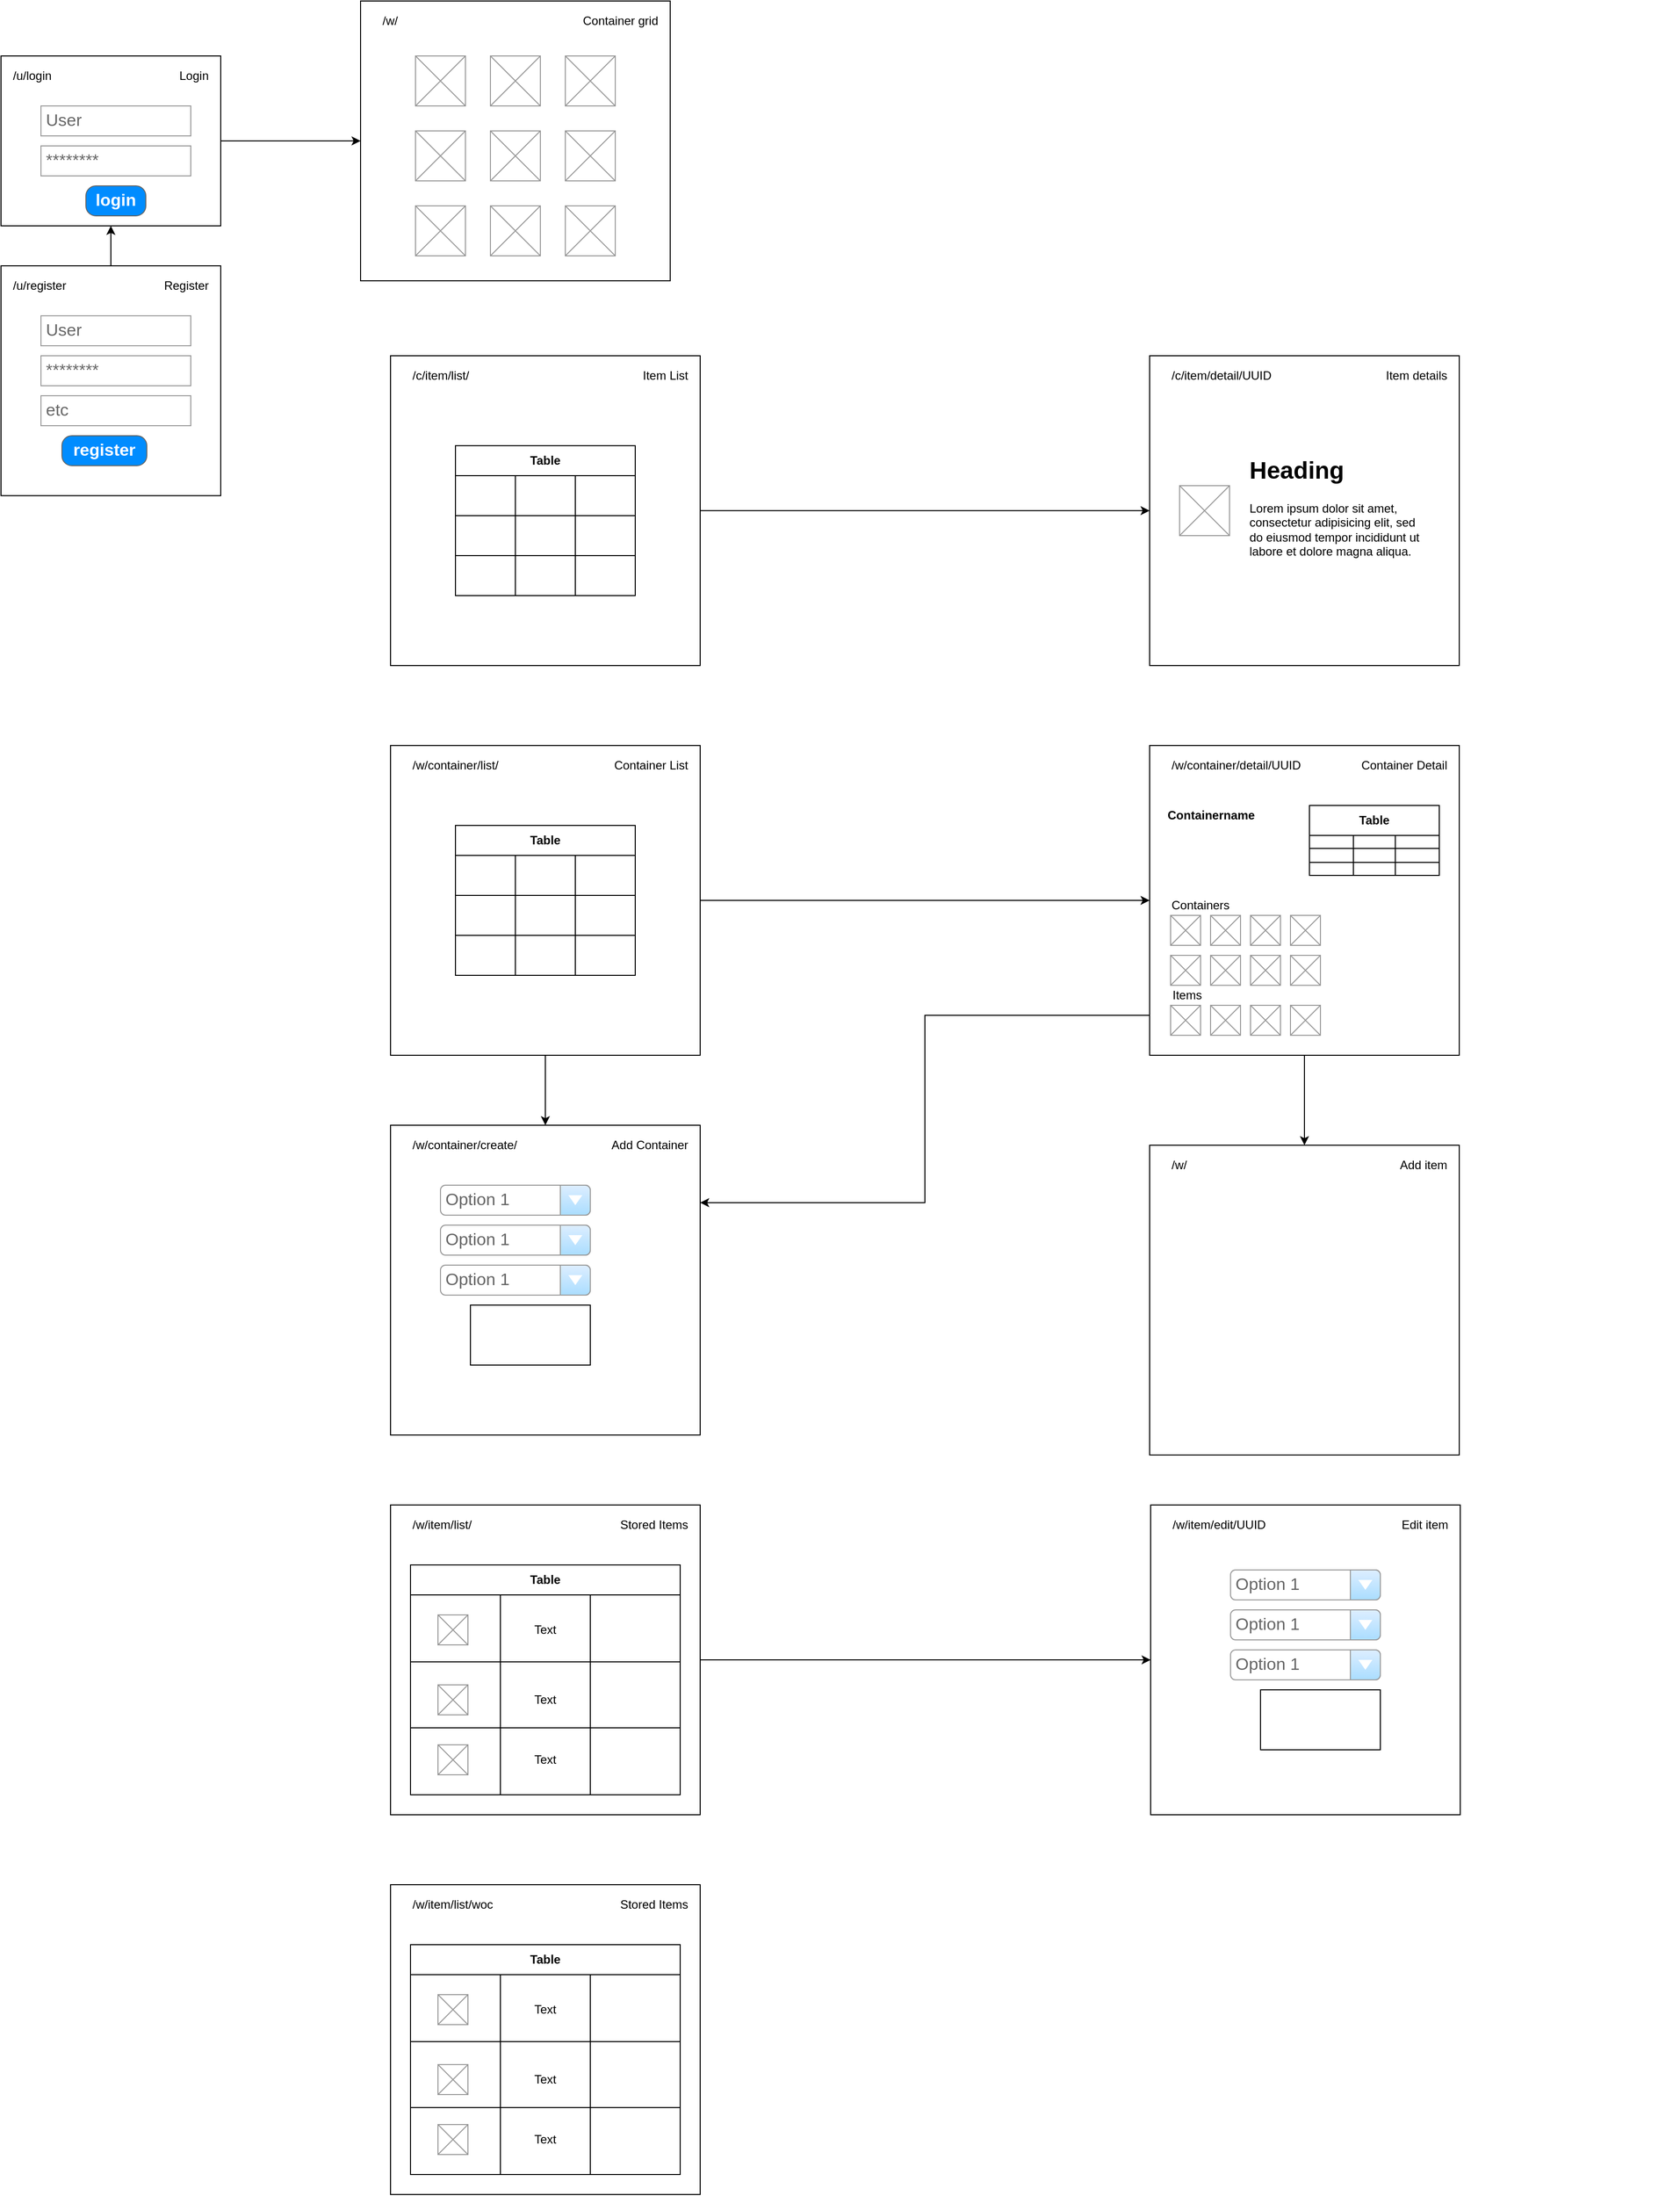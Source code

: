 <mxfile version="13.7.7" type="github">
  <diagram id="twoQJrDORvGiON3TNo8H" name="Page-1">
    <mxGraphModel dx="2749" dy="1480" grid="1" gridSize="10" guides="1" tooltips="1" connect="1" arrows="1" fold="1" page="1" pageScale="1" pageWidth="827" pageHeight="1169" math="0" shadow="0">
      <root>
        <mxCell id="0" />
        <mxCell id="1" parent="0" />
        <mxCell id="9aRCrfbuCrH0pqJFe89C-19" style="edgeStyle=orthogonalEdgeStyle;rounded=0;orthogonalLoop=1;jettySize=auto;html=1;" parent="1" source="9aRCrfbuCrH0pqJFe89C-11" target="9aRCrfbuCrH0pqJFe89C-1" edge="1">
          <mxGeometry relative="1" as="geometry" />
        </mxCell>
        <mxCell id="9aRCrfbuCrH0pqJFe89C-33" value="" style="group" parent="1" vertex="1" connectable="0">
          <mxGeometry x="70" y="210" width="220" height="170" as="geometry" />
        </mxCell>
        <mxCell id="9aRCrfbuCrH0pqJFe89C-18" value="" style="group" parent="9aRCrfbuCrH0pqJFe89C-33" vertex="1" connectable="0">
          <mxGeometry width="220" height="170" as="geometry" />
        </mxCell>
        <mxCell id="9aRCrfbuCrH0pqJFe89C-1" value="" style="rounded=0;whiteSpace=wrap;html=1;" parent="9aRCrfbuCrH0pqJFe89C-18" vertex="1">
          <mxGeometry width="220" height="170" as="geometry" />
        </mxCell>
        <mxCell id="9aRCrfbuCrH0pqJFe89C-2" value="/u/login" style="text;html=1;strokeColor=none;fillColor=none;align=left;verticalAlign=middle;whiteSpace=wrap;rounded=0;" parent="9aRCrfbuCrH0pqJFe89C-18" vertex="1">
          <mxGeometry x="10" y="10" width="40" height="20" as="geometry" />
        </mxCell>
        <mxCell id="9aRCrfbuCrH0pqJFe89C-4" value="********" style="strokeWidth=1;shadow=0;dashed=0;align=center;html=1;shape=mxgraph.mockup.forms.pwField;strokeColor=#999999;mainText=;align=left;fontColor=#666666;fontSize=17;spacingLeft=3;" parent="9aRCrfbuCrH0pqJFe89C-18" vertex="1">
          <mxGeometry x="40" y="90" width="150" height="30" as="geometry" />
        </mxCell>
        <mxCell id="9aRCrfbuCrH0pqJFe89C-9" value="login" style="strokeWidth=1;shadow=0;dashed=0;align=center;html=1;shape=mxgraph.mockup.buttons.button;strokeColor=#666666;fontColor=#ffffff;mainText=;buttonStyle=round;fontSize=17;fontStyle=1;fillColor=#008cff;whiteSpace=wrap;" parent="9aRCrfbuCrH0pqJFe89C-18" vertex="1">
          <mxGeometry x="85" y="130" width="60" height="30" as="geometry" />
        </mxCell>
        <mxCell id="9aRCrfbuCrH0pqJFe89C-10" value="User" style="strokeWidth=1;shadow=0;dashed=0;align=center;html=1;shape=mxgraph.mockup.forms.pwField;strokeColor=#999999;mainText=;align=left;fontColor=#666666;fontSize=17;spacingLeft=3;" parent="9aRCrfbuCrH0pqJFe89C-18" vertex="1">
          <mxGeometry x="40" y="50" width="150" height="30" as="geometry" />
        </mxCell>
        <mxCell id="9aRCrfbuCrH0pqJFe89C-31" value="Login" style="text;html=1;strokeColor=none;fillColor=none;align=right;verticalAlign=middle;whiteSpace=wrap;rounded=0;" parent="9aRCrfbuCrH0pqJFe89C-18" vertex="1">
          <mxGeometry x="170" y="10" width="40" height="20" as="geometry" />
        </mxCell>
        <mxCell id="9aRCrfbuCrH0pqJFe89C-35" value="" style="group" parent="1" vertex="1" connectable="0">
          <mxGeometry x="70" y="420" width="220" height="230" as="geometry" />
        </mxCell>
        <mxCell id="9aRCrfbuCrH0pqJFe89C-17" value="" style="group" parent="9aRCrfbuCrH0pqJFe89C-35" vertex="1" connectable="0">
          <mxGeometry width="220" height="230" as="geometry" />
        </mxCell>
        <mxCell id="9aRCrfbuCrH0pqJFe89C-11" value="" style="rounded=0;whiteSpace=wrap;html=1;" parent="9aRCrfbuCrH0pqJFe89C-17" vertex="1">
          <mxGeometry width="220" height="230" as="geometry" />
        </mxCell>
        <mxCell id="9aRCrfbuCrH0pqJFe89C-12" value="/u/register" style="text;html=1;strokeColor=none;fillColor=none;align=left;verticalAlign=middle;whiteSpace=wrap;rounded=0;" parent="9aRCrfbuCrH0pqJFe89C-17" vertex="1">
          <mxGeometry x="10" y="10" width="60" height="20" as="geometry" />
        </mxCell>
        <mxCell id="9aRCrfbuCrH0pqJFe89C-13" value="********" style="strokeWidth=1;shadow=0;dashed=0;align=center;html=1;shape=mxgraph.mockup.forms.pwField;strokeColor=#999999;mainText=;align=left;fontColor=#666666;fontSize=17;spacingLeft=3;" parent="9aRCrfbuCrH0pqJFe89C-17" vertex="1">
          <mxGeometry x="40" y="90" width="150" height="30" as="geometry" />
        </mxCell>
        <mxCell id="9aRCrfbuCrH0pqJFe89C-14" value="register" style="strokeWidth=1;shadow=0;dashed=0;align=center;html=1;shape=mxgraph.mockup.buttons.button;strokeColor=#666666;fontColor=#ffffff;mainText=;buttonStyle=round;fontSize=17;fontStyle=1;fillColor=#008cff;whiteSpace=wrap;" parent="9aRCrfbuCrH0pqJFe89C-17" vertex="1">
          <mxGeometry x="61" y="170" width="85" height="30" as="geometry" />
        </mxCell>
        <mxCell id="9aRCrfbuCrH0pqJFe89C-15" value="User" style="strokeWidth=1;shadow=0;dashed=0;align=center;html=1;shape=mxgraph.mockup.forms.pwField;strokeColor=#999999;mainText=;align=left;fontColor=#666666;fontSize=17;spacingLeft=3;" parent="9aRCrfbuCrH0pqJFe89C-17" vertex="1">
          <mxGeometry x="40" y="50" width="150" height="30" as="geometry" />
        </mxCell>
        <mxCell id="9aRCrfbuCrH0pqJFe89C-16" value="etc" style="strokeWidth=1;shadow=0;dashed=0;align=center;html=1;shape=mxgraph.mockup.forms.pwField;strokeColor=#999999;mainText=;align=left;fontColor=#666666;fontSize=17;spacingLeft=3;" parent="9aRCrfbuCrH0pqJFe89C-17" vertex="1">
          <mxGeometry x="40" y="130" width="150" height="30" as="geometry" />
        </mxCell>
        <mxCell id="9aRCrfbuCrH0pqJFe89C-34" value="&lt;div align=&quot;right&quot;&gt;Register&lt;/div&gt;" style="text;html=1;strokeColor=none;fillColor=none;align=right;verticalAlign=middle;whiteSpace=wrap;rounded=0;" parent="9aRCrfbuCrH0pqJFe89C-17" vertex="1">
          <mxGeometry x="170" y="10" width="40" height="20" as="geometry" />
        </mxCell>
        <mxCell id="9aRCrfbuCrH0pqJFe89C-45" style="edgeStyle=orthogonalEdgeStyle;rounded=0;orthogonalLoop=1;jettySize=auto;html=1;" parent="1" source="9aRCrfbuCrH0pqJFe89C-1" target="9aRCrfbuCrH0pqJFe89C-29" edge="1">
          <mxGeometry relative="1" as="geometry" />
        </mxCell>
        <mxCell id="PcAzc9WTRqR_sX86ZnY6-14" value="" style="group" vertex="1" connectable="0" parent="1">
          <mxGeometry x="1220" y="510" width="530" height="310" as="geometry" />
        </mxCell>
        <mxCell id="PcAzc9WTRqR_sX86ZnY6-29" value="" style="group" vertex="1" connectable="0" parent="PcAzc9WTRqR_sX86ZnY6-14">
          <mxGeometry width="310" height="310" as="geometry" />
        </mxCell>
        <mxCell id="PcAzc9WTRqR_sX86ZnY6-15" value="" style="rounded=0;whiteSpace=wrap;html=1;align=left;" vertex="1" parent="PcAzc9WTRqR_sX86ZnY6-29">
          <mxGeometry width="310" height="310" as="geometry" />
        </mxCell>
        <mxCell id="PcAzc9WTRqR_sX86ZnY6-16" value="/c/item/detail/UUID" style="text;html=1;strokeColor=none;fillColor=none;align=left;verticalAlign=middle;whiteSpace=wrap;rounded=0;" vertex="1" parent="PcAzc9WTRqR_sX86ZnY6-29">
          <mxGeometry x="20" y="10" width="130" height="20" as="geometry" />
        </mxCell>
        <mxCell id="PcAzc9WTRqR_sX86ZnY6-17" value="Item details" style="text;html=1;strokeColor=none;fillColor=none;align=right;verticalAlign=middle;whiteSpace=wrap;rounded=0;" vertex="1" parent="PcAzc9WTRqR_sX86ZnY6-29">
          <mxGeometry x="185" y="10" width="115" height="20" as="geometry" />
        </mxCell>
        <mxCell id="PcAzc9WTRqR_sX86ZnY6-26" value="" style="verticalLabelPosition=bottom;shadow=0;dashed=0;align=center;html=1;verticalAlign=top;strokeWidth=1;shape=mxgraph.mockup.graphics.simpleIcon;strokeColor=#999999;" vertex="1" parent="PcAzc9WTRqR_sX86ZnY6-29">
          <mxGeometry x="30" y="130" width="50" height="50" as="geometry" />
        </mxCell>
        <mxCell id="PcAzc9WTRqR_sX86ZnY6-27" value="&lt;h1&gt;Heading&lt;/h1&gt;&lt;p&gt;Lorem ipsum dolor sit amet, consectetur adipisicing elit, sed do eiusmod tempor incididunt ut labore et dolore magna aliqua.&lt;/p&gt;" style="text;html=1;strokeColor=none;fillColor=none;spacing=5;spacingTop=-20;whiteSpace=wrap;overflow=hidden;rounded=0;" vertex="1" parent="PcAzc9WTRqR_sX86ZnY6-29">
          <mxGeometry x="95" y="95" width="190" height="120" as="geometry" />
        </mxCell>
        <mxCell id="PcAzc9WTRqR_sX86ZnY6-28" value="" style="group;rounded=1;" vertex="1" connectable="0" parent="1">
          <mxGeometry x="460" y="510" width="310" height="310" as="geometry" />
        </mxCell>
        <mxCell id="9aRCrfbuCrH0pqJFe89C-49" value="" style="group;rounded=0;shadow=0;" parent="PcAzc9WTRqR_sX86ZnY6-28" vertex="1" connectable="0">
          <mxGeometry width="310" height="310" as="geometry" />
        </mxCell>
        <mxCell id="9aRCrfbuCrH0pqJFe89C-46" value="" style="rounded=0;whiteSpace=wrap;html=1;align=left;" parent="9aRCrfbuCrH0pqJFe89C-49" vertex="1">
          <mxGeometry width="310" height="310" as="geometry" />
        </mxCell>
        <mxCell id="9aRCrfbuCrH0pqJFe89C-47" value="/c/item/list/" style="text;html=1;strokeColor=none;fillColor=none;align=left;verticalAlign=middle;whiteSpace=wrap;rounded=0;" parent="9aRCrfbuCrH0pqJFe89C-49" vertex="1">
          <mxGeometry x="20" y="10" width="85" height="20" as="geometry" />
        </mxCell>
        <mxCell id="9aRCrfbuCrH0pqJFe89C-48" value="Item List" style="text;html=1;strokeColor=none;fillColor=none;align=right;verticalAlign=middle;whiteSpace=wrap;rounded=0;" parent="9aRCrfbuCrH0pqJFe89C-49" vertex="1">
          <mxGeometry x="185" y="10" width="115" height="20" as="geometry" />
        </mxCell>
        <mxCell id="PcAzc9WTRqR_sX86ZnY6-1" value="Table" style="shape=table;html=1;whiteSpace=wrap;startSize=30;container=1;collapsible=0;childLayout=tableLayout;fontStyle=1;align=center;" vertex="1" parent="9aRCrfbuCrH0pqJFe89C-49">
          <mxGeometry x="65" y="90" width="180" height="150" as="geometry" />
        </mxCell>
        <mxCell id="PcAzc9WTRqR_sX86ZnY6-2" value="" style="shape=partialRectangle;html=1;whiteSpace=wrap;collapsible=0;dropTarget=0;pointerEvents=0;fillColor=none;top=0;left=0;bottom=0;right=0;points=[[0,0.5],[1,0.5]];portConstraint=eastwest;" vertex="1" parent="PcAzc9WTRqR_sX86ZnY6-1">
          <mxGeometry y="30" width="180" height="40" as="geometry" />
        </mxCell>
        <mxCell id="PcAzc9WTRqR_sX86ZnY6-3" value="" style="shape=partialRectangle;html=1;whiteSpace=wrap;connectable=0;fillColor=none;top=0;left=0;bottom=0;right=0;overflow=hidden;" vertex="1" parent="PcAzc9WTRqR_sX86ZnY6-2">
          <mxGeometry width="60" height="40" as="geometry" />
        </mxCell>
        <mxCell id="PcAzc9WTRqR_sX86ZnY6-4" value="" style="shape=partialRectangle;html=1;whiteSpace=wrap;connectable=0;fillColor=none;top=0;left=0;bottom=0;right=0;overflow=hidden;" vertex="1" parent="PcAzc9WTRqR_sX86ZnY6-2">
          <mxGeometry x="60" width="60" height="40" as="geometry" />
        </mxCell>
        <mxCell id="PcAzc9WTRqR_sX86ZnY6-5" value="" style="shape=partialRectangle;html=1;whiteSpace=wrap;connectable=0;fillColor=none;top=0;left=0;bottom=0;right=0;overflow=hidden;" vertex="1" parent="PcAzc9WTRqR_sX86ZnY6-2">
          <mxGeometry x="120" width="60" height="40" as="geometry" />
        </mxCell>
        <mxCell id="PcAzc9WTRqR_sX86ZnY6-6" value="" style="shape=partialRectangle;html=1;whiteSpace=wrap;collapsible=0;dropTarget=0;pointerEvents=0;fillColor=none;top=0;left=0;bottom=0;right=0;points=[[0,0.5],[1,0.5]];portConstraint=eastwest;" vertex="1" parent="PcAzc9WTRqR_sX86ZnY6-1">
          <mxGeometry y="70" width="180" height="40" as="geometry" />
        </mxCell>
        <mxCell id="PcAzc9WTRqR_sX86ZnY6-7" value="" style="shape=partialRectangle;html=1;whiteSpace=wrap;connectable=0;fillColor=none;top=0;left=0;bottom=0;right=0;overflow=hidden;" vertex="1" parent="PcAzc9WTRqR_sX86ZnY6-6">
          <mxGeometry width="60" height="40" as="geometry" />
        </mxCell>
        <mxCell id="PcAzc9WTRqR_sX86ZnY6-8" value="" style="shape=partialRectangle;html=1;whiteSpace=wrap;connectable=0;fillColor=none;top=0;left=0;bottom=0;right=0;overflow=hidden;" vertex="1" parent="PcAzc9WTRqR_sX86ZnY6-6">
          <mxGeometry x="60" width="60" height="40" as="geometry" />
        </mxCell>
        <mxCell id="PcAzc9WTRqR_sX86ZnY6-9" value="" style="shape=partialRectangle;html=1;whiteSpace=wrap;connectable=0;fillColor=none;top=0;left=0;bottom=0;right=0;overflow=hidden;" vertex="1" parent="PcAzc9WTRqR_sX86ZnY6-6">
          <mxGeometry x="120" width="60" height="40" as="geometry" />
        </mxCell>
        <mxCell id="PcAzc9WTRqR_sX86ZnY6-10" value="" style="shape=partialRectangle;html=1;whiteSpace=wrap;collapsible=0;dropTarget=0;pointerEvents=0;fillColor=none;top=0;left=0;bottom=0;right=0;points=[[0,0.5],[1,0.5]];portConstraint=eastwest;" vertex="1" parent="PcAzc9WTRqR_sX86ZnY6-1">
          <mxGeometry y="110" width="180" height="40" as="geometry" />
        </mxCell>
        <mxCell id="PcAzc9WTRqR_sX86ZnY6-11" value="" style="shape=partialRectangle;html=1;whiteSpace=wrap;connectable=0;fillColor=none;top=0;left=0;bottom=0;right=0;overflow=hidden;" vertex="1" parent="PcAzc9WTRqR_sX86ZnY6-10">
          <mxGeometry width="60" height="40" as="geometry" />
        </mxCell>
        <mxCell id="PcAzc9WTRqR_sX86ZnY6-12" value="" style="shape=partialRectangle;html=1;whiteSpace=wrap;connectable=0;fillColor=none;top=0;left=0;bottom=0;right=0;overflow=hidden;" vertex="1" parent="PcAzc9WTRqR_sX86ZnY6-10">
          <mxGeometry x="60" width="60" height="40" as="geometry" />
        </mxCell>
        <mxCell id="PcAzc9WTRqR_sX86ZnY6-13" value="" style="shape=partialRectangle;html=1;whiteSpace=wrap;connectable=0;fillColor=none;top=0;left=0;bottom=0;right=0;overflow=hidden;" vertex="1" parent="PcAzc9WTRqR_sX86ZnY6-10">
          <mxGeometry x="120" width="60" height="40" as="geometry" />
        </mxCell>
        <mxCell id="PcAzc9WTRqR_sX86ZnY6-30" style="edgeStyle=orthogonalEdgeStyle;rounded=0;orthogonalLoop=1;jettySize=auto;html=1;" edge="1" parent="1" source="9aRCrfbuCrH0pqJFe89C-46" target="PcAzc9WTRqR_sX86ZnY6-15">
          <mxGeometry relative="1" as="geometry" />
        </mxCell>
        <mxCell id="PcAzc9WTRqR_sX86ZnY6-48" value="" style="group" vertex="1" connectable="0" parent="1">
          <mxGeometry x="460" y="900" width="310" height="310" as="geometry" />
        </mxCell>
        <mxCell id="PcAzc9WTRqR_sX86ZnY6-31" value="" style="group" vertex="1" connectable="0" parent="PcAzc9WTRqR_sX86ZnY6-48">
          <mxGeometry width="310" height="310" as="geometry" />
        </mxCell>
        <mxCell id="PcAzc9WTRqR_sX86ZnY6-32" value="" style="rounded=0;whiteSpace=wrap;html=1;align=left;" vertex="1" parent="PcAzc9WTRqR_sX86ZnY6-31">
          <mxGeometry width="310" height="310" as="geometry" />
        </mxCell>
        <mxCell id="PcAzc9WTRqR_sX86ZnY6-35" value="Table" style="shape=table;html=1;whiteSpace=wrap;startSize=30;container=1;collapsible=0;childLayout=tableLayout;fontStyle=1;align=center;" vertex="1" parent="PcAzc9WTRqR_sX86ZnY6-31">
          <mxGeometry x="65" y="80" width="180" height="150" as="geometry" />
        </mxCell>
        <mxCell id="PcAzc9WTRqR_sX86ZnY6-36" value="" style="shape=partialRectangle;html=1;whiteSpace=wrap;collapsible=0;dropTarget=0;pointerEvents=0;fillColor=none;top=0;left=0;bottom=0;right=0;points=[[0,0.5],[1,0.5]];portConstraint=eastwest;" vertex="1" parent="PcAzc9WTRqR_sX86ZnY6-35">
          <mxGeometry y="30" width="180" height="40" as="geometry" />
        </mxCell>
        <mxCell id="PcAzc9WTRqR_sX86ZnY6-37" value="" style="shape=partialRectangle;html=1;whiteSpace=wrap;connectable=0;fillColor=none;top=0;left=0;bottom=0;right=0;overflow=hidden;" vertex="1" parent="PcAzc9WTRqR_sX86ZnY6-36">
          <mxGeometry width="60" height="40" as="geometry" />
        </mxCell>
        <mxCell id="PcAzc9WTRqR_sX86ZnY6-38" value="" style="shape=partialRectangle;html=1;whiteSpace=wrap;connectable=0;fillColor=none;top=0;left=0;bottom=0;right=0;overflow=hidden;" vertex="1" parent="PcAzc9WTRqR_sX86ZnY6-36">
          <mxGeometry x="60" width="60" height="40" as="geometry" />
        </mxCell>
        <mxCell id="PcAzc9WTRqR_sX86ZnY6-39" value="" style="shape=partialRectangle;html=1;whiteSpace=wrap;connectable=0;fillColor=none;top=0;left=0;bottom=0;right=0;overflow=hidden;" vertex="1" parent="PcAzc9WTRqR_sX86ZnY6-36">
          <mxGeometry x="120" width="60" height="40" as="geometry" />
        </mxCell>
        <mxCell id="PcAzc9WTRqR_sX86ZnY6-40" value="" style="shape=partialRectangle;html=1;whiteSpace=wrap;collapsible=0;dropTarget=0;pointerEvents=0;fillColor=none;top=0;left=0;bottom=0;right=0;points=[[0,0.5],[1,0.5]];portConstraint=eastwest;" vertex="1" parent="PcAzc9WTRqR_sX86ZnY6-35">
          <mxGeometry y="70" width="180" height="40" as="geometry" />
        </mxCell>
        <mxCell id="PcAzc9WTRqR_sX86ZnY6-41" value="" style="shape=partialRectangle;html=1;whiteSpace=wrap;connectable=0;fillColor=none;top=0;left=0;bottom=0;right=0;overflow=hidden;" vertex="1" parent="PcAzc9WTRqR_sX86ZnY6-40">
          <mxGeometry width="60" height="40" as="geometry" />
        </mxCell>
        <mxCell id="PcAzc9WTRqR_sX86ZnY6-42" value="" style="shape=partialRectangle;html=1;whiteSpace=wrap;connectable=0;fillColor=none;top=0;left=0;bottom=0;right=0;overflow=hidden;" vertex="1" parent="PcAzc9WTRqR_sX86ZnY6-40">
          <mxGeometry x="60" width="60" height="40" as="geometry" />
        </mxCell>
        <mxCell id="PcAzc9WTRqR_sX86ZnY6-43" value="" style="shape=partialRectangle;html=1;whiteSpace=wrap;connectable=0;fillColor=none;top=0;left=0;bottom=0;right=0;overflow=hidden;" vertex="1" parent="PcAzc9WTRqR_sX86ZnY6-40">
          <mxGeometry x="120" width="60" height="40" as="geometry" />
        </mxCell>
        <mxCell id="PcAzc9WTRqR_sX86ZnY6-44" value="" style="shape=partialRectangle;html=1;whiteSpace=wrap;collapsible=0;dropTarget=0;pointerEvents=0;fillColor=none;top=0;left=0;bottom=0;right=0;points=[[0,0.5],[1,0.5]];portConstraint=eastwest;" vertex="1" parent="PcAzc9WTRqR_sX86ZnY6-35">
          <mxGeometry y="110" width="180" height="40" as="geometry" />
        </mxCell>
        <mxCell id="PcAzc9WTRqR_sX86ZnY6-45" value="" style="shape=partialRectangle;html=1;whiteSpace=wrap;connectable=0;fillColor=none;top=0;left=0;bottom=0;right=0;overflow=hidden;" vertex="1" parent="PcAzc9WTRqR_sX86ZnY6-44">
          <mxGeometry width="60" height="40" as="geometry" />
        </mxCell>
        <mxCell id="PcAzc9WTRqR_sX86ZnY6-46" value="" style="shape=partialRectangle;html=1;whiteSpace=wrap;connectable=0;fillColor=none;top=0;left=0;bottom=0;right=0;overflow=hidden;" vertex="1" parent="PcAzc9WTRqR_sX86ZnY6-44">
          <mxGeometry x="60" width="60" height="40" as="geometry" />
        </mxCell>
        <mxCell id="PcAzc9WTRqR_sX86ZnY6-47" value="" style="shape=partialRectangle;html=1;whiteSpace=wrap;connectable=0;fillColor=none;top=0;left=0;bottom=0;right=0;overflow=hidden;" vertex="1" parent="PcAzc9WTRqR_sX86ZnY6-44">
          <mxGeometry x="120" width="60" height="40" as="geometry" />
        </mxCell>
        <mxCell id="PcAzc9WTRqR_sX86ZnY6-33" value="/w/container/list/" style="text;html=1;strokeColor=none;fillColor=none;align=left;verticalAlign=middle;whiteSpace=wrap;rounded=0;" vertex="1" parent="PcAzc9WTRqR_sX86ZnY6-31">
          <mxGeometry x="20" y="10" width="130" height="20" as="geometry" />
        </mxCell>
        <mxCell id="PcAzc9WTRqR_sX86ZnY6-34" value="Container List" style="text;html=1;strokeColor=none;fillColor=none;align=right;verticalAlign=middle;whiteSpace=wrap;rounded=0;" vertex="1" parent="PcAzc9WTRqR_sX86ZnY6-31">
          <mxGeometry x="185" y="10" width="115" height="20" as="geometry" />
        </mxCell>
        <mxCell id="PcAzc9WTRqR_sX86ZnY6-49" value="" style="group" vertex="1" connectable="0" parent="1">
          <mxGeometry x="1220" y="900" width="375" height="310" as="geometry" />
        </mxCell>
        <mxCell id="PcAzc9WTRqR_sX86ZnY6-50" value="" style="rounded=0;whiteSpace=wrap;html=1;align=left;" vertex="1" parent="PcAzc9WTRqR_sX86ZnY6-49">
          <mxGeometry width="310" height="310" as="geometry" />
        </mxCell>
        <mxCell id="PcAzc9WTRqR_sX86ZnY6-68" value="Table" style="shape=table;html=1;whiteSpace=wrap;startSize=30;container=1;collapsible=0;childLayout=tableLayout;fontStyle=1;align=center;" vertex="1" parent="PcAzc9WTRqR_sX86ZnY6-49">
          <mxGeometry x="160" y="60" width="130" height="70" as="geometry" />
        </mxCell>
        <mxCell id="PcAzc9WTRqR_sX86ZnY6-69" value="" style="shape=partialRectangle;html=1;whiteSpace=wrap;collapsible=0;dropTarget=0;pointerEvents=0;fillColor=none;top=0;left=0;bottom=0;right=0;points=[[0,0.5],[1,0.5]];portConstraint=eastwest;" vertex="1" parent="PcAzc9WTRqR_sX86ZnY6-68">
          <mxGeometry y="30" width="130" height="13" as="geometry" />
        </mxCell>
        <mxCell id="PcAzc9WTRqR_sX86ZnY6-70" value="" style="shape=partialRectangle;html=1;whiteSpace=wrap;connectable=0;fillColor=none;top=0;left=0;bottom=0;right=0;overflow=hidden;" vertex="1" parent="PcAzc9WTRqR_sX86ZnY6-69">
          <mxGeometry width="44" height="13" as="geometry" />
        </mxCell>
        <mxCell id="PcAzc9WTRqR_sX86ZnY6-71" value="" style="shape=partialRectangle;html=1;whiteSpace=wrap;connectable=0;fillColor=none;top=0;left=0;bottom=0;right=0;overflow=hidden;" vertex="1" parent="PcAzc9WTRqR_sX86ZnY6-69">
          <mxGeometry x="44" width="42" height="13" as="geometry" />
        </mxCell>
        <mxCell id="PcAzc9WTRqR_sX86ZnY6-72" value="" style="shape=partialRectangle;html=1;whiteSpace=wrap;connectable=0;fillColor=none;top=0;left=0;bottom=0;right=0;overflow=hidden;" vertex="1" parent="PcAzc9WTRqR_sX86ZnY6-69">
          <mxGeometry x="86" width="44" height="13" as="geometry" />
        </mxCell>
        <mxCell id="PcAzc9WTRqR_sX86ZnY6-73" value="" style="shape=partialRectangle;html=1;whiteSpace=wrap;collapsible=0;dropTarget=0;pointerEvents=0;fillColor=none;top=0;left=0;bottom=0;right=0;points=[[0,0.5],[1,0.5]];portConstraint=eastwest;" vertex="1" parent="PcAzc9WTRqR_sX86ZnY6-68">
          <mxGeometry y="43" width="130" height="14" as="geometry" />
        </mxCell>
        <mxCell id="PcAzc9WTRqR_sX86ZnY6-74" value="" style="shape=partialRectangle;html=1;whiteSpace=wrap;connectable=0;fillColor=none;top=0;left=0;bottom=0;right=0;overflow=hidden;" vertex="1" parent="PcAzc9WTRqR_sX86ZnY6-73">
          <mxGeometry width="44" height="14" as="geometry" />
        </mxCell>
        <mxCell id="PcAzc9WTRqR_sX86ZnY6-75" value="" style="shape=partialRectangle;html=1;whiteSpace=wrap;connectable=0;fillColor=none;top=0;left=0;bottom=0;right=0;overflow=hidden;" vertex="1" parent="PcAzc9WTRqR_sX86ZnY6-73">
          <mxGeometry x="44" width="42" height="14" as="geometry" />
        </mxCell>
        <mxCell id="PcAzc9WTRqR_sX86ZnY6-76" value="" style="shape=partialRectangle;html=1;whiteSpace=wrap;connectable=0;fillColor=none;top=0;left=0;bottom=0;right=0;overflow=hidden;" vertex="1" parent="PcAzc9WTRqR_sX86ZnY6-73">
          <mxGeometry x="86" width="44" height="14" as="geometry" />
        </mxCell>
        <mxCell id="PcAzc9WTRqR_sX86ZnY6-77" value="" style="shape=partialRectangle;html=1;whiteSpace=wrap;collapsible=0;dropTarget=0;pointerEvents=0;fillColor=none;top=0;left=0;bottom=0;right=0;points=[[0,0.5],[1,0.5]];portConstraint=eastwest;" vertex="1" parent="PcAzc9WTRqR_sX86ZnY6-68">
          <mxGeometry y="57" width="130" height="13" as="geometry" />
        </mxCell>
        <mxCell id="PcAzc9WTRqR_sX86ZnY6-78" value="" style="shape=partialRectangle;html=1;whiteSpace=wrap;connectable=0;fillColor=none;top=0;left=0;bottom=0;right=0;overflow=hidden;" vertex="1" parent="PcAzc9WTRqR_sX86ZnY6-77">
          <mxGeometry width="44" height="13" as="geometry" />
        </mxCell>
        <mxCell id="PcAzc9WTRqR_sX86ZnY6-79" value="" style="shape=partialRectangle;html=1;whiteSpace=wrap;connectable=0;fillColor=none;top=0;left=0;bottom=0;right=0;overflow=hidden;" vertex="1" parent="PcAzc9WTRqR_sX86ZnY6-77">
          <mxGeometry x="44" width="42" height="13" as="geometry" />
        </mxCell>
        <mxCell id="PcAzc9WTRqR_sX86ZnY6-80" value="" style="shape=partialRectangle;html=1;whiteSpace=wrap;connectable=0;fillColor=none;top=0;left=0;bottom=0;right=0;overflow=hidden;" vertex="1" parent="PcAzc9WTRqR_sX86ZnY6-77">
          <mxGeometry x="86" width="44" height="13" as="geometry" />
        </mxCell>
        <mxCell id="PcAzc9WTRqR_sX86ZnY6-51" value="/w/container/detail/UUID" style="text;html=1;strokeColor=none;fillColor=none;align=left;verticalAlign=middle;whiteSpace=wrap;rounded=0;" vertex="1" parent="PcAzc9WTRqR_sX86ZnY6-49">
          <mxGeometry x="20" y="10" width="140" height="20" as="geometry" />
        </mxCell>
        <mxCell id="PcAzc9WTRqR_sX86ZnY6-52" value="Container Detail" style="text;html=1;strokeColor=none;fillColor=none;align=right;verticalAlign=middle;whiteSpace=wrap;rounded=0;" vertex="1" parent="PcAzc9WTRqR_sX86ZnY6-49">
          <mxGeometry x="185" y="10" width="115" height="20" as="geometry" />
        </mxCell>
        <mxCell id="PcAzc9WTRqR_sX86ZnY6-87" value="" style="verticalLabelPosition=bottom;shadow=0;dashed=0;align=center;html=1;verticalAlign=top;strokeWidth=1;shape=mxgraph.mockup.graphics.simpleIcon;strokeColor=#999999;fillColor=#ffffff;" vertex="1" parent="PcAzc9WTRqR_sX86ZnY6-49">
          <mxGeometry x="21" y="170" width="30" height="30" as="geometry" />
        </mxCell>
        <mxCell id="PcAzc9WTRqR_sX86ZnY6-90" value="Containers" style="text;html=1;strokeColor=none;fillColor=none;align=left;verticalAlign=middle;whiteSpace=wrap;rounded=0;" vertex="1" parent="PcAzc9WTRqR_sX86ZnY6-49">
          <mxGeometry x="20" y="150" width="40" height="20" as="geometry" />
        </mxCell>
        <mxCell id="PcAzc9WTRqR_sX86ZnY6-94" value="" style="verticalLabelPosition=bottom;shadow=0;dashed=0;align=center;html=1;verticalAlign=top;strokeWidth=1;shape=mxgraph.mockup.graphics.simpleIcon;strokeColor=#999999;fillColor=#ffffff;" vertex="1" parent="PcAzc9WTRqR_sX86ZnY6-49">
          <mxGeometry x="61" y="170" width="30" height="30" as="geometry" />
        </mxCell>
        <mxCell id="PcAzc9WTRqR_sX86ZnY6-95" value="" style="verticalLabelPosition=bottom;shadow=0;dashed=0;align=center;html=1;verticalAlign=top;strokeWidth=1;shape=mxgraph.mockup.graphics.simpleIcon;strokeColor=#999999;fillColor=#ffffff;" vertex="1" parent="PcAzc9WTRqR_sX86ZnY6-49">
          <mxGeometry x="101" y="170" width="30" height="30" as="geometry" />
        </mxCell>
        <mxCell id="PcAzc9WTRqR_sX86ZnY6-96" value="" style="verticalLabelPosition=bottom;shadow=0;dashed=0;align=center;html=1;verticalAlign=top;strokeWidth=1;shape=mxgraph.mockup.graphics.simpleIcon;strokeColor=#999999;fillColor=#ffffff;" vertex="1" parent="PcAzc9WTRqR_sX86ZnY6-49">
          <mxGeometry x="141" y="170" width="30" height="30" as="geometry" />
        </mxCell>
        <mxCell id="PcAzc9WTRqR_sX86ZnY6-101" value="" style="verticalLabelPosition=bottom;shadow=0;dashed=0;align=center;html=1;verticalAlign=top;strokeWidth=1;shape=mxgraph.mockup.graphics.simpleIcon;strokeColor=#999999;fillColor=#ffffff;" vertex="1" parent="PcAzc9WTRqR_sX86ZnY6-49">
          <mxGeometry x="21" y="210" width="30" height="30" as="geometry" />
        </mxCell>
        <mxCell id="PcAzc9WTRqR_sX86ZnY6-102" value="" style="verticalLabelPosition=bottom;shadow=0;dashed=0;align=center;html=1;verticalAlign=top;strokeWidth=1;shape=mxgraph.mockup.graphics.simpleIcon;strokeColor=#999999;fillColor=#ffffff;" vertex="1" parent="PcAzc9WTRqR_sX86ZnY6-49">
          <mxGeometry x="61" y="210" width="30" height="30" as="geometry" />
        </mxCell>
        <mxCell id="PcAzc9WTRqR_sX86ZnY6-103" value="" style="verticalLabelPosition=bottom;shadow=0;dashed=0;align=center;html=1;verticalAlign=top;strokeWidth=1;shape=mxgraph.mockup.graphics.simpleIcon;strokeColor=#999999;fillColor=#ffffff;" vertex="1" parent="PcAzc9WTRqR_sX86ZnY6-49">
          <mxGeometry x="101" y="210" width="30" height="30" as="geometry" />
        </mxCell>
        <mxCell id="PcAzc9WTRqR_sX86ZnY6-104" value="" style="verticalLabelPosition=bottom;shadow=0;dashed=0;align=center;html=1;verticalAlign=top;strokeWidth=1;shape=mxgraph.mockup.graphics.simpleIcon;strokeColor=#999999;fillColor=#ffffff;" vertex="1" parent="PcAzc9WTRqR_sX86ZnY6-49">
          <mxGeometry x="141" y="210" width="30" height="30" as="geometry" />
        </mxCell>
        <mxCell id="PcAzc9WTRqR_sX86ZnY6-107" value="" style="verticalLabelPosition=bottom;shadow=0;dashed=0;align=center;html=1;verticalAlign=top;strokeWidth=1;shape=mxgraph.mockup.graphics.simpleIcon;strokeColor=#999999;fillColor=#ffffff;" vertex="1" parent="PcAzc9WTRqR_sX86ZnY6-49">
          <mxGeometry x="21" y="260" width="30" height="30" as="geometry" />
        </mxCell>
        <mxCell id="PcAzc9WTRqR_sX86ZnY6-108" value="Items" style="text;html=1;strokeColor=none;fillColor=none;align=left;verticalAlign=middle;whiteSpace=wrap;rounded=0;" vertex="1" parent="PcAzc9WTRqR_sX86ZnY6-49">
          <mxGeometry x="21" y="240" width="40" height="20" as="geometry" />
        </mxCell>
        <mxCell id="PcAzc9WTRqR_sX86ZnY6-109" value="" style="verticalLabelPosition=bottom;shadow=0;dashed=0;align=center;html=1;verticalAlign=top;strokeWidth=1;shape=mxgraph.mockup.graphics.simpleIcon;strokeColor=#999999;fillColor=#ffffff;" vertex="1" parent="PcAzc9WTRqR_sX86ZnY6-49">
          <mxGeometry x="61" y="260" width="30" height="30" as="geometry" />
        </mxCell>
        <mxCell id="PcAzc9WTRqR_sX86ZnY6-110" value="" style="verticalLabelPosition=bottom;shadow=0;dashed=0;align=center;html=1;verticalAlign=top;strokeWidth=1;shape=mxgraph.mockup.graphics.simpleIcon;strokeColor=#999999;fillColor=#ffffff;" vertex="1" parent="PcAzc9WTRqR_sX86ZnY6-49">
          <mxGeometry x="101" y="260" width="30" height="30" as="geometry" />
        </mxCell>
        <mxCell id="PcAzc9WTRqR_sX86ZnY6-111" value="" style="verticalLabelPosition=bottom;shadow=0;dashed=0;align=center;html=1;verticalAlign=top;strokeWidth=1;shape=mxgraph.mockup.graphics.simpleIcon;strokeColor=#999999;fillColor=#ffffff;" vertex="1" parent="PcAzc9WTRqR_sX86ZnY6-49">
          <mxGeometry x="141" y="260" width="30" height="30" as="geometry" />
        </mxCell>
        <mxCell id="PcAzc9WTRqR_sX86ZnY6-116" value="&lt;div align=&quot;left&quot;&gt;&lt;b&gt;Containername&lt;/b&gt;&lt;/div&gt;" style="text;html=1;strokeColor=none;fillColor=none;align=left;verticalAlign=middle;whiteSpace=wrap;rounded=0;" vertex="1" parent="PcAzc9WTRqR_sX86ZnY6-49">
          <mxGeometry x="16" y="60" width="40" height="20" as="geometry" />
        </mxCell>
        <mxCell id="PcAzc9WTRqR_sX86ZnY6-53" style="edgeStyle=orthogonalEdgeStyle;rounded=0;orthogonalLoop=1;jettySize=auto;html=1;" edge="1" parent="1" source="PcAzc9WTRqR_sX86ZnY6-32" target="PcAzc9WTRqR_sX86ZnY6-50">
          <mxGeometry relative="1" as="geometry" />
        </mxCell>
        <mxCell id="PcAzc9WTRqR_sX86ZnY6-121" value="" style="group;align=left;" vertex="1" connectable="0" parent="1">
          <mxGeometry x="1220" y="1300" width="310" height="310" as="geometry" />
        </mxCell>
        <mxCell id="PcAzc9WTRqR_sX86ZnY6-122" value="" style="rounded=0;whiteSpace=wrap;html=1;align=left;" vertex="1" parent="PcAzc9WTRqR_sX86ZnY6-121">
          <mxGeometry width="310" height="310" as="geometry" />
        </mxCell>
        <mxCell id="PcAzc9WTRqR_sX86ZnY6-123" value="/w/" style="text;html=1;strokeColor=none;fillColor=none;align=left;verticalAlign=middle;whiteSpace=wrap;rounded=0;" vertex="1" parent="PcAzc9WTRqR_sX86ZnY6-121">
          <mxGeometry x="20" y="10" width="85" height="20" as="geometry" />
        </mxCell>
        <mxCell id="PcAzc9WTRqR_sX86ZnY6-124" value="Add item" style="text;html=1;strokeColor=none;fillColor=none;align=right;verticalAlign=middle;whiteSpace=wrap;rounded=0;" vertex="1" parent="PcAzc9WTRqR_sX86ZnY6-121">
          <mxGeometry x="185" y="10" width="115" height="20" as="geometry" />
        </mxCell>
        <mxCell id="PcAzc9WTRqR_sX86ZnY6-126" style="edgeStyle=orthogonalEdgeStyle;rounded=0;orthogonalLoop=1;jettySize=auto;html=1;" edge="1" parent="1" source="PcAzc9WTRqR_sX86ZnY6-50" target="PcAzc9WTRqR_sX86ZnY6-122">
          <mxGeometry relative="1" as="geometry" />
        </mxCell>
        <mxCell id="PcAzc9WTRqR_sX86ZnY6-135" style="edgeStyle=orthogonalEdgeStyle;rounded=0;orthogonalLoop=1;jettySize=auto;html=1;" edge="1" parent="1" source="PcAzc9WTRqR_sX86ZnY6-32" target="PcAzc9WTRqR_sX86ZnY6-128">
          <mxGeometry relative="1" as="geometry" />
        </mxCell>
        <mxCell id="PcAzc9WTRqR_sX86ZnY6-136" value="" style="group" vertex="1" connectable="0" parent="1">
          <mxGeometry x="460" y="1280" width="310" height="310" as="geometry" />
        </mxCell>
        <mxCell id="PcAzc9WTRqR_sX86ZnY6-127" value="" style="group;align=left;" vertex="1" connectable="0" parent="PcAzc9WTRqR_sX86ZnY6-136">
          <mxGeometry width="310" height="310" as="geometry" />
        </mxCell>
        <mxCell id="PcAzc9WTRqR_sX86ZnY6-128" value="" style="rounded=0;whiteSpace=wrap;html=1;align=left;" vertex="1" parent="PcAzc9WTRqR_sX86ZnY6-127">
          <mxGeometry width="310" height="310" as="geometry" />
        </mxCell>
        <mxCell id="PcAzc9WTRqR_sX86ZnY6-129" value="/w/container/create/" style="text;html=1;strokeColor=none;fillColor=none;align=left;verticalAlign=middle;whiteSpace=wrap;rounded=0;" vertex="1" parent="PcAzc9WTRqR_sX86ZnY6-127">
          <mxGeometry x="20" y="10" width="120" height="20" as="geometry" />
        </mxCell>
        <mxCell id="PcAzc9WTRqR_sX86ZnY6-130" value="Add Container" style="text;html=1;strokeColor=none;fillColor=none;align=right;verticalAlign=middle;whiteSpace=wrap;rounded=0;" vertex="1" parent="PcAzc9WTRqR_sX86ZnY6-127">
          <mxGeometry x="185" y="10" width="115" height="20" as="geometry" />
        </mxCell>
        <mxCell id="PcAzc9WTRqR_sX86ZnY6-131" value="Option 1" style="strokeWidth=1;shadow=0;dashed=0;align=center;html=1;shape=mxgraph.mockup.forms.comboBox;strokeColor=#999999;fillColor=#ddeeff;align=left;fillColor2=#aaddff;mainText=;fontColor=#666666;fontSize=17;spacingLeft=3;" vertex="1" parent="PcAzc9WTRqR_sX86ZnY6-127">
          <mxGeometry x="50" y="60" width="150" height="30" as="geometry" />
        </mxCell>
        <mxCell id="PcAzc9WTRqR_sX86ZnY6-132" value="Option 1" style="strokeWidth=1;shadow=0;dashed=0;align=center;html=1;shape=mxgraph.mockup.forms.comboBox;strokeColor=#999999;fillColor=#ddeeff;align=left;fillColor2=#aaddff;mainText=;fontColor=#666666;fontSize=17;spacingLeft=3;" vertex="1" parent="PcAzc9WTRqR_sX86ZnY6-127">
          <mxGeometry x="50" y="100" width="150" height="30" as="geometry" />
        </mxCell>
        <mxCell id="PcAzc9WTRqR_sX86ZnY6-133" value="Option 1" style="strokeWidth=1;shadow=0;dashed=0;align=center;html=1;shape=mxgraph.mockup.forms.comboBox;strokeColor=#999999;fillColor=#ddeeff;align=left;fillColor2=#aaddff;mainText=;fontColor=#666666;fontSize=17;spacingLeft=3;" vertex="1" parent="PcAzc9WTRqR_sX86ZnY6-127">
          <mxGeometry x="50" y="140" width="150" height="30" as="geometry" />
        </mxCell>
        <mxCell id="PcAzc9WTRqR_sX86ZnY6-134" value="" style="rounded=0;whiteSpace=wrap;html=1;align=left;" vertex="1" parent="PcAzc9WTRqR_sX86ZnY6-127">
          <mxGeometry x="80" y="180" width="120" height="60" as="geometry" />
        </mxCell>
        <mxCell id="PcAzc9WTRqR_sX86ZnY6-137" style="edgeStyle=orthogonalEdgeStyle;rounded=0;orthogonalLoop=1;jettySize=auto;html=1;entryX=1;entryY=0.25;entryDx=0;entryDy=0;" edge="1" parent="1" source="PcAzc9WTRqR_sX86ZnY6-50" target="PcAzc9WTRqR_sX86ZnY6-128">
          <mxGeometry relative="1" as="geometry">
            <Array as="points">
              <mxPoint x="995" y="1170" />
              <mxPoint x="995" y="1357" />
            </Array>
          </mxGeometry>
        </mxCell>
        <mxCell id="PcAzc9WTRqR_sX86ZnY6-138" value="" style="group" vertex="1" connectable="0" parent="1">
          <mxGeometry x="430" y="155" width="310" height="280" as="geometry" />
        </mxCell>
        <mxCell id="9aRCrfbuCrH0pqJFe89C-44" value="" style="group" parent="PcAzc9WTRqR_sX86ZnY6-138" vertex="1" connectable="0">
          <mxGeometry width="310" height="280" as="geometry" />
        </mxCell>
        <mxCell id="9aRCrfbuCrH0pqJFe89C-29" value="" style="rounded=0;whiteSpace=wrap;html=1;align=left;" parent="9aRCrfbuCrH0pqJFe89C-44" vertex="1">
          <mxGeometry width="310" height="280" as="geometry" />
        </mxCell>
        <mxCell id="9aRCrfbuCrH0pqJFe89C-20" value="" style="verticalLabelPosition=bottom;shadow=0;dashed=0;align=center;html=1;verticalAlign=top;strokeWidth=1;shape=mxgraph.mockup.graphics.simpleIcon;strokeColor=#999999;fillColor=#ffffff;" parent="9aRCrfbuCrH0pqJFe89C-44" vertex="1">
          <mxGeometry x="55" y="55" width="50" height="50" as="geometry" />
        </mxCell>
        <mxCell id="9aRCrfbuCrH0pqJFe89C-21" value="" style="verticalLabelPosition=bottom;shadow=0;dashed=0;align=center;html=1;verticalAlign=top;strokeWidth=1;shape=mxgraph.mockup.graphics.simpleIcon;strokeColor=#999999;fillColor=#ffffff;" parent="9aRCrfbuCrH0pqJFe89C-44" vertex="1">
          <mxGeometry x="130" y="55" width="50" height="50" as="geometry" />
        </mxCell>
        <mxCell id="9aRCrfbuCrH0pqJFe89C-22" value="" style="verticalLabelPosition=bottom;shadow=0;dashed=0;align=center;html=1;verticalAlign=top;strokeWidth=1;shape=mxgraph.mockup.graphics.simpleIcon;strokeColor=#999999;fillColor=#ffffff;" parent="9aRCrfbuCrH0pqJFe89C-44" vertex="1">
          <mxGeometry x="205" y="55" width="50" height="50" as="geometry" />
        </mxCell>
        <mxCell id="9aRCrfbuCrH0pqJFe89C-23" value="" style="verticalLabelPosition=bottom;shadow=0;dashed=0;align=center;html=1;verticalAlign=top;strokeWidth=1;shape=mxgraph.mockup.graphics.simpleIcon;strokeColor=#999999;fillColor=#ffffff;" parent="9aRCrfbuCrH0pqJFe89C-44" vertex="1">
          <mxGeometry x="55" y="130" width="50" height="50" as="geometry" />
        </mxCell>
        <mxCell id="9aRCrfbuCrH0pqJFe89C-24" value="" style="verticalLabelPosition=bottom;shadow=0;dashed=0;align=center;html=1;verticalAlign=top;strokeWidth=1;shape=mxgraph.mockup.graphics.simpleIcon;strokeColor=#999999;fillColor=#ffffff;" parent="9aRCrfbuCrH0pqJFe89C-44" vertex="1">
          <mxGeometry x="130" y="130" width="50" height="50" as="geometry" />
        </mxCell>
        <mxCell id="9aRCrfbuCrH0pqJFe89C-25" value="" style="verticalLabelPosition=bottom;shadow=0;dashed=0;align=center;html=1;verticalAlign=top;strokeWidth=1;shape=mxgraph.mockup.graphics.simpleIcon;strokeColor=#999999;fillColor=#ffffff;" parent="9aRCrfbuCrH0pqJFe89C-44" vertex="1">
          <mxGeometry x="205" y="130" width="50" height="50" as="geometry" />
        </mxCell>
        <mxCell id="9aRCrfbuCrH0pqJFe89C-26" value="" style="verticalLabelPosition=bottom;shadow=0;dashed=0;align=center;html=1;verticalAlign=top;strokeWidth=1;shape=mxgraph.mockup.graphics.simpleIcon;strokeColor=#999999;fillColor=#ffffff;" parent="9aRCrfbuCrH0pqJFe89C-44" vertex="1">
          <mxGeometry x="55" y="205" width="50" height="50" as="geometry" />
        </mxCell>
        <mxCell id="9aRCrfbuCrH0pqJFe89C-27" value="" style="verticalLabelPosition=bottom;shadow=0;dashed=0;align=center;html=1;verticalAlign=top;strokeWidth=1;shape=mxgraph.mockup.graphics.simpleIcon;strokeColor=#999999;fillColor=#ffffff;" parent="9aRCrfbuCrH0pqJFe89C-44" vertex="1">
          <mxGeometry x="130" y="205" width="50" height="50" as="geometry" />
        </mxCell>
        <mxCell id="9aRCrfbuCrH0pqJFe89C-28" value="" style="verticalLabelPosition=bottom;shadow=0;dashed=0;align=center;html=1;verticalAlign=top;strokeWidth=1;shape=mxgraph.mockup.graphics.simpleIcon;strokeColor=#999999;fillColor=#ffffff;" parent="9aRCrfbuCrH0pqJFe89C-44" vertex="1">
          <mxGeometry x="205" y="205" width="50" height="50" as="geometry" />
        </mxCell>
        <mxCell id="9aRCrfbuCrH0pqJFe89C-30" value="/w/" style="text;html=1;strokeColor=none;fillColor=none;align=left;verticalAlign=middle;whiteSpace=wrap;rounded=0;" parent="9aRCrfbuCrH0pqJFe89C-44" vertex="1">
          <mxGeometry x="20" y="10" width="85" height="20" as="geometry" />
        </mxCell>
        <mxCell id="9aRCrfbuCrH0pqJFe89C-36" value="&lt;div&gt;Container grid&lt;br&gt;&lt;/div&gt;" style="text;html=1;strokeColor=none;fillColor=none;align=right;verticalAlign=middle;whiteSpace=wrap;rounded=0;" parent="9aRCrfbuCrH0pqJFe89C-44" vertex="1">
          <mxGeometry x="185" y="10" width="115" height="20" as="geometry" />
        </mxCell>
        <mxCell id="PcAzc9WTRqR_sX86ZnY6-163" value="" style="group" vertex="1" connectable="0" parent="1">
          <mxGeometry x="460" y="1660" width="310" height="310" as="geometry" />
        </mxCell>
        <mxCell id="PcAzc9WTRqR_sX86ZnY6-139" value="" style="group;rounded=0;shadow=0;align=left;" vertex="1" connectable="0" parent="PcAzc9WTRqR_sX86ZnY6-163">
          <mxGeometry width="310" height="310" as="geometry" />
        </mxCell>
        <mxCell id="PcAzc9WTRqR_sX86ZnY6-140" value="" style="rounded=0;whiteSpace=wrap;html=1;align=left;" vertex="1" parent="PcAzc9WTRqR_sX86ZnY6-139">
          <mxGeometry width="310" height="310" as="geometry" />
        </mxCell>
        <mxCell id="PcAzc9WTRqR_sX86ZnY6-143" value="Table" style="shape=table;html=1;whiteSpace=wrap;startSize=30;container=1;collapsible=0;childLayout=tableLayout;fontStyle=1;align=center;" vertex="1" parent="PcAzc9WTRqR_sX86ZnY6-139">
          <mxGeometry x="20" y="60" width="270" height="230" as="geometry" />
        </mxCell>
        <mxCell id="PcAzc9WTRqR_sX86ZnY6-144" value="" style="shape=partialRectangle;html=1;whiteSpace=wrap;collapsible=0;dropTarget=0;pointerEvents=0;fillColor=none;top=0;left=0;bottom=0;right=0;points=[[0,0.5],[1,0.5]];portConstraint=eastwest;" vertex="1" parent="PcAzc9WTRqR_sX86ZnY6-143">
          <mxGeometry y="30" width="270" height="67" as="geometry" />
        </mxCell>
        <mxCell id="PcAzc9WTRqR_sX86ZnY6-145" value="" style="shape=partialRectangle;html=1;whiteSpace=wrap;connectable=0;fillColor=none;top=0;left=0;bottom=0;right=0;overflow=hidden;" vertex="1" parent="PcAzc9WTRqR_sX86ZnY6-144">
          <mxGeometry width="90" height="67" as="geometry" />
        </mxCell>
        <mxCell id="PcAzc9WTRqR_sX86ZnY6-146" value="" style="shape=partialRectangle;html=1;whiteSpace=wrap;connectable=0;fillColor=none;top=0;left=0;bottom=0;right=0;overflow=hidden;" vertex="1" parent="PcAzc9WTRqR_sX86ZnY6-144">
          <mxGeometry x="90" width="90" height="67" as="geometry" />
        </mxCell>
        <mxCell id="PcAzc9WTRqR_sX86ZnY6-147" value="" style="shape=partialRectangle;html=1;whiteSpace=wrap;connectable=0;fillColor=none;top=0;left=0;bottom=0;right=0;overflow=hidden;" vertex="1" parent="PcAzc9WTRqR_sX86ZnY6-144">
          <mxGeometry x="180" width="90" height="67" as="geometry" />
        </mxCell>
        <mxCell id="PcAzc9WTRqR_sX86ZnY6-148" value="" style="shape=partialRectangle;html=1;whiteSpace=wrap;collapsible=0;dropTarget=0;pointerEvents=0;fillColor=none;top=0;left=0;bottom=0;right=0;points=[[0,0.5],[1,0.5]];portConstraint=eastwest;" vertex="1" parent="PcAzc9WTRqR_sX86ZnY6-143">
          <mxGeometry y="97" width="270" height="66" as="geometry" />
        </mxCell>
        <mxCell id="PcAzc9WTRqR_sX86ZnY6-149" value="" style="shape=partialRectangle;html=1;whiteSpace=wrap;connectable=0;fillColor=none;top=0;left=0;bottom=0;right=0;overflow=hidden;" vertex="1" parent="PcAzc9WTRqR_sX86ZnY6-148">
          <mxGeometry width="90" height="66" as="geometry" />
        </mxCell>
        <mxCell id="PcAzc9WTRqR_sX86ZnY6-150" value="" style="shape=partialRectangle;html=1;whiteSpace=wrap;connectable=0;fillColor=none;top=0;left=0;bottom=0;right=0;overflow=hidden;" vertex="1" parent="PcAzc9WTRqR_sX86ZnY6-148">
          <mxGeometry x="90" width="90" height="66" as="geometry" />
        </mxCell>
        <mxCell id="PcAzc9WTRqR_sX86ZnY6-151" value="" style="shape=partialRectangle;html=1;whiteSpace=wrap;connectable=0;fillColor=none;top=0;left=0;bottom=0;right=0;overflow=hidden;" vertex="1" parent="PcAzc9WTRqR_sX86ZnY6-148">
          <mxGeometry x="180" width="90" height="66" as="geometry" />
        </mxCell>
        <mxCell id="PcAzc9WTRqR_sX86ZnY6-152" value="" style="shape=partialRectangle;html=1;whiteSpace=wrap;collapsible=0;dropTarget=0;pointerEvents=0;fillColor=none;top=0;left=0;bottom=0;right=0;points=[[0,0.5],[1,0.5]];portConstraint=eastwest;" vertex="1" parent="PcAzc9WTRqR_sX86ZnY6-143">
          <mxGeometry y="163" width="270" height="67" as="geometry" />
        </mxCell>
        <mxCell id="PcAzc9WTRqR_sX86ZnY6-153" value="" style="shape=partialRectangle;html=1;whiteSpace=wrap;connectable=0;fillColor=none;top=0;left=0;bottom=0;right=0;overflow=hidden;" vertex="1" parent="PcAzc9WTRqR_sX86ZnY6-152">
          <mxGeometry width="90" height="67" as="geometry" />
        </mxCell>
        <mxCell id="PcAzc9WTRqR_sX86ZnY6-154" value="" style="shape=partialRectangle;html=1;whiteSpace=wrap;connectable=0;fillColor=none;top=0;left=0;bottom=0;right=0;overflow=hidden;" vertex="1" parent="PcAzc9WTRqR_sX86ZnY6-152">
          <mxGeometry x="90" width="90" height="67" as="geometry" />
        </mxCell>
        <mxCell id="PcAzc9WTRqR_sX86ZnY6-155" value="" style="shape=partialRectangle;html=1;whiteSpace=wrap;connectable=0;fillColor=none;top=0;left=0;bottom=0;right=0;overflow=hidden;" vertex="1" parent="PcAzc9WTRqR_sX86ZnY6-152">
          <mxGeometry x="180" width="90" height="67" as="geometry" />
        </mxCell>
        <mxCell id="PcAzc9WTRqR_sX86ZnY6-141" value="/w/item/list/" style="text;html=1;strokeColor=none;fillColor=none;align=left;verticalAlign=middle;whiteSpace=wrap;rounded=0;" vertex="1" parent="PcAzc9WTRqR_sX86ZnY6-139">
          <mxGeometry x="20" y="10" width="85" height="20" as="geometry" />
        </mxCell>
        <mxCell id="PcAzc9WTRqR_sX86ZnY6-142" value="Stored Items" style="text;html=1;strokeColor=none;fillColor=none;align=right;verticalAlign=middle;whiteSpace=wrap;rounded=0;" vertex="1" parent="PcAzc9WTRqR_sX86ZnY6-139">
          <mxGeometry x="185" y="10" width="115" height="20" as="geometry" />
        </mxCell>
        <mxCell id="PcAzc9WTRqR_sX86ZnY6-156" value="" style="verticalLabelPosition=bottom;shadow=0;dashed=0;align=center;html=1;verticalAlign=top;strokeWidth=1;shape=mxgraph.mockup.graphics.simpleIcon;strokeColor=#999999;fillColor=#ffffff;" vertex="1" parent="PcAzc9WTRqR_sX86ZnY6-139">
          <mxGeometry x="47.5" y="110" width="30" height="30" as="geometry" />
        </mxCell>
        <mxCell id="PcAzc9WTRqR_sX86ZnY6-157" value="" style="verticalLabelPosition=bottom;shadow=0;dashed=0;align=center;html=1;verticalAlign=top;strokeWidth=1;shape=mxgraph.mockup.graphics.simpleIcon;strokeColor=#999999;fillColor=#ffffff;" vertex="1" parent="PcAzc9WTRqR_sX86ZnY6-139">
          <mxGeometry x="47.5" y="180" width="30" height="30" as="geometry" />
        </mxCell>
        <mxCell id="PcAzc9WTRqR_sX86ZnY6-158" value="" style="verticalLabelPosition=bottom;shadow=0;dashed=0;align=center;html=1;verticalAlign=top;strokeWidth=1;shape=mxgraph.mockup.graphics.simpleIcon;strokeColor=#999999;fillColor=#ffffff;" vertex="1" parent="PcAzc9WTRqR_sX86ZnY6-139">
          <mxGeometry x="47.5" y="240" width="30" height="30" as="geometry" />
        </mxCell>
        <mxCell id="PcAzc9WTRqR_sX86ZnY6-159" value="Text" style="text;html=1;strokeColor=none;fillColor=none;align=center;verticalAlign=middle;whiteSpace=wrap;rounded=0;shadow=0;" vertex="1" parent="PcAzc9WTRqR_sX86ZnY6-139">
          <mxGeometry x="135" y="115" width="40" height="20" as="geometry" />
        </mxCell>
        <mxCell id="PcAzc9WTRqR_sX86ZnY6-160" value="Text" style="text;html=1;strokeColor=none;fillColor=none;align=center;verticalAlign=middle;whiteSpace=wrap;rounded=0;shadow=0;" vertex="1" parent="PcAzc9WTRqR_sX86ZnY6-139">
          <mxGeometry x="135" y="185" width="40" height="20" as="geometry" />
        </mxCell>
        <mxCell id="PcAzc9WTRqR_sX86ZnY6-161" value="Text" style="text;html=1;strokeColor=none;fillColor=none;align=center;verticalAlign=middle;whiteSpace=wrap;rounded=0;shadow=0;" vertex="1" parent="PcAzc9WTRqR_sX86ZnY6-139">
          <mxGeometry x="135" y="245" width="40" height="20" as="geometry" />
        </mxCell>
        <mxCell id="PcAzc9WTRqR_sX86ZnY6-172" value="" style="group" vertex="1" connectable="0" parent="1">
          <mxGeometry x="1221" y="1660" width="310" height="310" as="geometry" />
        </mxCell>
        <mxCell id="PcAzc9WTRqR_sX86ZnY6-164" value="" style="group;rounded=0;shadow=0;align=left;" vertex="1" connectable="0" parent="PcAzc9WTRqR_sX86ZnY6-172">
          <mxGeometry width="310" height="310" as="geometry" />
        </mxCell>
        <mxCell id="PcAzc9WTRqR_sX86ZnY6-165" value="" style="rounded=0;whiteSpace=wrap;html=1;align=left;" vertex="1" parent="PcAzc9WTRqR_sX86ZnY6-164">
          <mxGeometry width="310" height="310" as="geometry" />
        </mxCell>
        <mxCell id="PcAzc9WTRqR_sX86ZnY6-166" value="/w/item/edit/UUID" style="text;html=1;strokeColor=none;fillColor=none;align=left;verticalAlign=middle;whiteSpace=wrap;rounded=0;" vertex="1" parent="PcAzc9WTRqR_sX86ZnY6-164">
          <mxGeometry x="20" y="10" width="130" height="20" as="geometry" />
        </mxCell>
        <mxCell id="PcAzc9WTRqR_sX86ZnY6-167" value="Edit item" style="text;html=1;strokeColor=none;fillColor=none;align=right;verticalAlign=middle;whiteSpace=wrap;rounded=0;" vertex="1" parent="PcAzc9WTRqR_sX86ZnY6-164">
          <mxGeometry x="185" y="10" width="115" height="20" as="geometry" />
        </mxCell>
        <mxCell id="PcAzc9WTRqR_sX86ZnY6-168" value="Option 1" style="strokeWidth=1;shadow=0;dashed=0;align=center;html=1;shape=mxgraph.mockup.forms.comboBox;strokeColor=#999999;fillColor=#ddeeff;align=left;fillColor2=#aaddff;mainText=;fontColor=#666666;fontSize=17;spacingLeft=3;" vertex="1" parent="PcAzc9WTRqR_sX86ZnY6-164">
          <mxGeometry x="80" y="65" width="150" height="30" as="geometry" />
        </mxCell>
        <mxCell id="PcAzc9WTRqR_sX86ZnY6-169" value="Option 1" style="strokeWidth=1;shadow=0;dashed=0;align=center;html=1;shape=mxgraph.mockup.forms.comboBox;strokeColor=#999999;fillColor=#ddeeff;align=left;fillColor2=#aaddff;mainText=;fontColor=#666666;fontSize=17;spacingLeft=3;" vertex="1" parent="PcAzc9WTRqR_sX86ZnY6-164">
          <mxGeometry x="80" y="105" width="150" height="30" as="geometry" />
        </mxCell>
        <mxCell id="PcAzc9WTRqR_sX86ZnY6-170" value="Option 1" style="strokeWidth=1;shadow=0;dashed=0;align=center;html=1;shape=mxgraph.mockup.forms.comboBox;strokeColor=#999999;fillColor=#ddeeff;align=left;fillColor2=#aaddff;mainText=;fontColor=#666666;fontSize=17;spacingLeft=3;" vertex="1" parent="PcAzc9WTRqR_sX86ZnY6-164">
          <mxGeometry x="80" y="145" width="150" height="30" as="geometry" />
        </mxCell>
        <mxCell id="PcAzc9WTRqR_sX86ZnY6-171" value="" style="rounded=0;whiteSpace=wrap;html=1;align=left;" vertex="1" parent="PcAzc9WTRqR_sX86ZnY6-164">
          <mxGeometry x="110" y="185" width="120" height="60" as="geometry" />
        </mxCell>
        <mxCell id="PcAzc9WTRqR_sX86ZnY6-173" style="edgeStyle=orthogonalEdgeStyle;rounded=0;orthogonalLoop=1;jettySize=auto;html=1;" edge="1" parent="1" source="PcAzc9WTRqR_sX86ZnY6-140" target="PcAzc9WTRqR_sX86ZnY6-165">
          <mxGeometry relative="1" as="geometry" />
        </mxCell>
        <mxCell id="PcAzc9WTRqR_sX86ZnY6-174" value="" style="group" vertex="1" connectable="0" parent="1">
          <mxGeometry x="460" y="2040" width="310" height="310" as="geometry" />
        </mxCell>
        <mxCell id="PcAzc9WTRqR_sX86ZnY6-175" value="" style="group;rounded=0;shadow=0;align=left;" vertex="1" connectable="0" parent="PcAzc9WTRqR_sX86ZnY6-174">
          <mxGeometry width="310" height="310" as="geometry" />
        </mxCell>
        <mxCell id="PcAzc9WTRqR_sX86ZnY6-176" value="" style="rounded=0;whiteSpace=wrap;html=1;align=left;" vertex="1" parent="PcAzc9WTRqR_sX86ZnY6-175">
          <mxGeometry width="310" height="310" as="geometry" />
        </mxCell>
        <mxCell id="PcAzc9WTRqR_sX86ZnY6-177" value="Table" style="shape=table;html=1;whiteSpace=wrap;startSize=30;container=1;collapsible=0;childLayout=tableLayout;fontStyle=1;align=center;" vertex="1" parent="PcAzc9WTRqR_sX86ZnY6-175">
          <mxGeometry x="20" y="60" width="270" height="230" as="geometry" />
        </mxCell>
        <mxCell id="PcAzc9WTRqR_sX86ZnY6-178" value="" style="shape=partialRectangle;html=1;whiteSpace=wrap;collapsible=0;dropTarget=0;pointerEvents=0;fillColor=none;top=0;left=0;bottom=0;right=0;points=[[0,0.5],[1,0.5]];portConstraint=eastwest;" vertex="1" parent="PcAzc9WTRqR_sX86ZnY6-177">
          <mxGeometry y="30" width="270" height="67" as="geometry" />
        </mxCell>
        <mxCell id="PcAzc9WTRqR_sX86ZnY6-179" value="" style="shape=partialRectangle;html=1;whiteSpace=wrap;connectable=0;fillColor=none;top=0;left=0;bottom=0;right=0;overflow=hidden;" vertex="1" parent="PcAzc9WTRqR_sX86ZnY6-178">
          <mxGeometry width="90" height="67" as="geometry" />
        </mxCell>
        <mxCell id="PcAzc9WTRqR_sX86ZnY6-180" value="" style="shape=partialRectangle;html=1;whiteSpace=wrap;connectable=0;fillColor=none;top=0;left=0;bottom=0;right=0;overflow=hidden;" vertex="1" parent="PcAzc9WTRqR_sX86ZnY6-178">
          <mxGeometry x="90" width="90" height="67" as="geometry" />
        </mxCell>
        <mxCell id="PcAzc9WTRqR_sX86ZnY6-181" value="" style="shape=partialRectangle;html=1;whiteSpace=wrap;connectable=0;fillColor=none;top=0;left=0;bottom=0;right=0;overflow=hidden;" vertex="1" parent="PcAzc9WTRqR_sX86ZnY6-178">
          <mxGeometry x="180" width="90" height="67" as="geometry" />
        </mxCell>
        <mxCell id="PcAzc9WTRqR_sX86ZnY6-182" value="" style="shape=partialRectangle;html=1;whiteSpace=wrap;collapsible=0;dropTarget=0;pointerEvents=0;fillColor=none;top=0;left=0;bottom=0;right=0;points=[[0,0.5],[1,0.5]];portConstraint=eastwest;" vertex="1" parent="PcAzc9WTRqR_sX86ZnY6-177">
          <mxGeometry y="97" width="270" height="66" as="geometry" />
        </mxCell>
        <mxCell id="PcAzc9WTRqR_sX86ZnY6-183" value="" style="shape=partialRectangle;html=1;whiteSpace=wrap;connectable=0;fillColor=none;top=0;left=0;bottom=0;right=0;overflow=hidden;" vertex="1" parent="PcAzc9WTRqR_sX86ZnY6-182">
          <mxGeometry width="90" height="66" as="geometry" />
        </mxCell>
        <mxCell id="PcAzc9WTRqR_sX86ZnY6-184" value="" style="shape=partialRectangle;html=1;whiteSpace=wrap;connectable=0;fillColor=none;top=0;left=0;bottom=0;right=0;overflow=hidden;" vertex="1" parent="PcAzc9WTRqR_sX86ZnY6-182">
          <mxGeometry x="90" width="90" height="66" as="geometry" />
        </mxCell>
        <mxCell id="PcAzc9WTRqR_sX86ZnY6-185" value="" style="shape=partialRectangle;html=1;whiteSpace=wrap;connectable=0;fillColor=none;top=0;left=0;bottom=0;right=0;overflow=hidden;" vertex="1" parent="PcAzc9WTRqR_sX86ZnY6-182">
          <mxGeometry x="180" width="90" height="66" as="geometry" />
        </mxCell>
        <mxCell id="PcAzc9WTRqR_sX86ZnY6-186" value="" style="shape=partialRectangle;html=1;whiteSpace=wrap;collapsible=0;dropTarget=0;pointerEvents=0;fillColor=none;top=0;left=0;bottom=0;right=0;points=[[0,0.5],[1,0.5]];portConstraint=eastwest;" vertex="1" parent="PcAzc9WTRqR_sX86ZnY6-177">
          <mxGeometry y="163" width="270" height="67" as="geometry" />
        </mxCell>
        <mxCell id="PcAzc9WTRqR_sX86ZnY6-187" value="" style="shape=partialRectangle;html=1;whiteSpace=wrap;connectable=0;fillColor=none;top=0;left=0;bottom=0;right=0;overflow=hidden;" vertex="1" parent="PcAzc9WTRqR_sX86ZnY6-186">
          <mxGeometry width="90" height="67" as="geometry" />
        </mxCell>
        <mxCell id="PcAzc9WTRqR_sX86ZnY6-188" value="" style="shape=partialRectangle;html=1;whiteSpace=wrap;connectable=0;fillColor=none;top=0;left=0;bottom=0;right=0;overflow=hidden;" vertex="1" parent="PcAzc9WTRqR_sX86ZnY6-186">
          <mxGeometry x="90" width="90" height="67" as="geometry" />
        </mxCell>
        <mxCell id="PcAzc9WTRqR_sX86ZnY6-189" value="" style="shape=partialRectangle;html=1;whiteSpace=wrap;connectable=0;fillColor=none;top=0;left=0;bottom=0;right=0;overflow=hidden;" vertex="1" parent="PcAzc9WTRqR_sX86ZnY6-186">
          <mxGeometry x="180" width="90" height="67" as="geometry" />
        </mxCell>
        <mxCell id="PcAzc9WTRqR_sX86ZnY6-190" value="/w/item/list/woc" style="text;html=1;strokeColor=none;fillColor=none;align=left;verticalAlign=middle;whiteSpace=wrap;rounded=0;" vertex="1" parent="PcAzc9WTRqR_sX86ZnY6-175">
          <mxGeometry x="20" y="10" width="85" height="20" as="geometry" />
        </mxCell>
        <mxCell id="PcAzc9WTRqR_sX86ZnY6-191" value="Stored Items" style="text;html=1;strokeColor=none;fillColor=none;align=right;verticalAlign=middle;whiteSpace=wrap;rounded=0;" vertex="1" parent="PcAzc9WTRqR_sX86ZnY6-175">
          <mxGeometry x="185" y="10" width="115" height="20" as="geometry" />
        </mxCell>
        <mxCell id="PcAzc9WTRqR_sX86ZnY6-192" value="" style="verticalLabelPosition=bottom;shadow=0;dashed=0;align=center;html=1;verticalAlign=top;strokeWidth=1;shape=mxgraph.mockup.graphics.simpleIcon;strokeColor=#999999;fillColor=#ffffff;" vertex="1" parent="PcAzc9WTRqR_sX86ZnY6-175">
          <mxGeometry x="47.5" y="110" width="30" height="30" as="geometry" />
        </mxCell>
        <mxCell id="PcAzc9WTRqR_sX86ZnY6-193" value="" style="verticalLabelPosition=bottom;shadow=0;dashed=0;align=center;html=1;verticalAlign=top;strokeWidth=1;shape=mxgraph.mockup.graphics.simpleIcon;strokeColor=#999999;fillColor=#ffffff;" vertex="1" parent="PcAzc9WTRqR_sX86ZnY6-175">
          <mxGeometry x="47.5" y="180" width="30" height="30" as="geometry" />
        </mxCell>
        <mxCell id="PcAzc9WTRqR_sX86ZnY6-194" value="" style="verticalLabelPosition=bottom;shadow=0;dashed=0;align=center;html=1;verticalAlign=top;strokeWidth=1;shape=mxgraph.mockup.graphics.simpleIcon;strokeColor=#999999;fillColor=#ffffff;" vertex="1" parent="PcAzc9WTRqR_sX86ZnY6-175">
          <mxGeometry x="47.5" y="240" width="30" height="30" as="geometry" />
        </mxCell>
        <mxCell id="PcAzc9WTRqR_sX86ZnY6-195" value="Text" style="text;html=1;strokeColor=none;fillColor=none;align=center;verticalAlign=middle;whiteSpace=wrap;rounded=0;shadow=0;" vertex="1" parent="PcAzc9WTRqR_sX86ZnY6-175">
          <mxGeometry x="135" y="115" width="40" height="20" as="geometry" />
        </mxCell>
        <mxCell id="PcAzc9WTRqR_sX86ZnY6-196" value="Text" style="text;html=1;strokeColor=none;fillColor=none;align=center;verticalAlign=middle;whiteSpace=wrap;rounded=0;shadow=0;" vertex="1" parent="PcAzc9WTRqR_sX86ZnY6-175">
          <mxGeometry x="135" y="185" width="40" height="20" as="geometry" />
        </mxCell>
        <mxCell id="PcAzc9WTRqR_sX86ZnY6-197" value="Text" style="text;html=1;strokeColor=none;fillColor=none;align=center;verticalAlign=middle;whiteSpace=wrap;rounded=0;shadow=0;" vertex="1" parent="PcAzc9WTRqR_sX86ZnY6-175">
          <mxGeometry x="135" y="245" width="40" height="20" as="geometry" />
        </mxCell>
      </root>
    </mxGraphModel>
  </diagram>
</mxfile>
